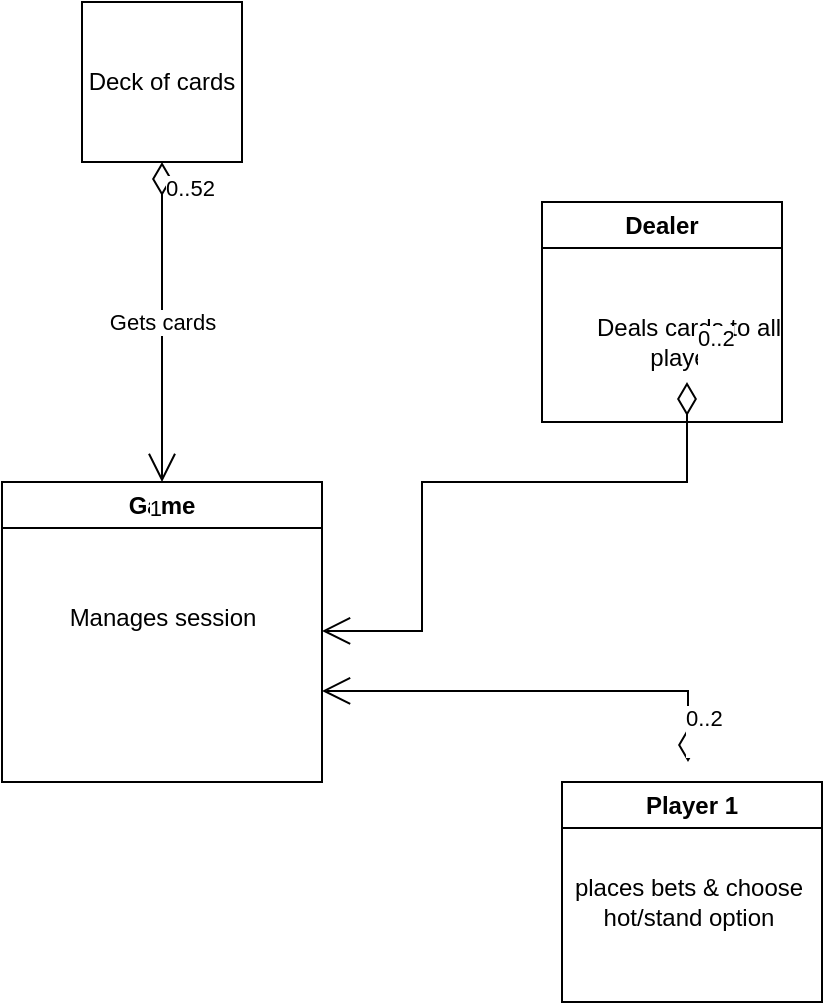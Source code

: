 <mxfile version="21.7.5" type="github">
  <diagram name="Page-1" id="7HI9P-2HQaYLeCnRzT-y">
    <mxGraphModel dx="1854" dy="620" grid="1" gridSize="10" guides="1" tooltips="1" connect="1" arrows="1" fold="1" page="1" pageScale="1" pageWidth="850" pageHeight="1100" math="0" shadow="0">
      <root>
        <mxCell id="0" />
        <mxCell id="1" parent="0" />
        <mxCell id="q1-szOMvnke4BaBS3-Xf-1" value="Player 1" style="swimlane;whiteSpace=wrap;html=1;" vertex="1" parent="1">
          <mxGeometry x="180" y="470" width="130" height="110" as="geometry" />
        </mxCell>
        <mxCell id="q1-szOMvnke4BaBS3-Xf-19" value="places bets &amp;amp; choose &lt;br&gt;&lt;div&gt;hot/stand option&lt;/div&gt;" style="text;html=1;align=center;verticalAlign=middle;resizable=0;points=[];autosize=1;strokeColor=none;fillColor=none;" vertex="1" parent="q1-szOMvnke4BaBS3-Xf-1">
          <mxGeometry x="-7.5" y="40" width="140" height="40" as="geometry" />
        </mxCell>
        <mxCell id="q1-szOMvnke4BaBS3-Xf-2" value="Dealer" style="swimlane;whiteSpace=wrap;html=1;" vertex="1" parent="1">
          <mxGeometry x="170" y="180" width="120" height="110" as="geometry" />
        </mxCell>
        <mxCell id="q1-szOMvnke4BaBS3-Xf-18" value="&lt;div&gt;Deals cards to all&lt;/div&gt;&lt;div&gt;players&lt;/div&gt;" style="text;html=1;align=center;verticalAlign=middle;resizable=0;points=[];autosize=1;strokeColor=none;fillColor=none;" vertex="1" parent="q1-szOMvnke4BaBS3-Xf-2">
          <mxGeometry x="12.5" y="50" width="120" height="40" as="geometry" />
        </mxCell>
        <mxCell id="q1-szOMvnke4BaBS3-Xf-21" value="&lt;div&gt;Deck of cards&lt;/div&gt;" style="whiteSpace=wrap;html=1;aspect=fixed;" vertex="1" parent="1">
          <mxGeometry x="-60" y="80" width="80" height="80" as="geometry" />
        </mxCell>
        <mxCell id="q1-szOMvnke4BaBS3-Xf-23" value="Game" style="swimlane;whiteSpace=wrap;html=1;startSize=23;" vertex="1" parent="1">
          <mxGeometry x="-100" y="320" width="160" height="150" as="geometry" />
        </mxCell>
        <mxCell id="q1-szOMvnke4BaBS3-Xf-24" value="&lt;div&gt;Manages session&lt;/div&gt;&lt;div&gt;&lt;br&gt;&lt;/div&gt;" style="text;html=1;align=center;verticalAlign=middle;resizable=0;points=[];autosize=1;strokeColor=none;fillColor=none;" vertex="1" parent="q1-szOMvnke4BaBS3-Xf-23">
          <mxGeometry x="20" y="55" width="120" height="40" as="geometry" />
        </mxCell>
        <mxCell id="q1-szOMvnke4BaBS3-Xf-26" value="Gets cards" style="endArrow=open;html=1;endSize=12;startArrow=diamondThin;startSize=14;startFill=0;edgeStyle=orthogonalEdgeStyle;rounded=0;exitX=0.5;exitY=1;exitDx=0;exitDy=0;entryX=0.5;entryY=0;entryDx=0;entryDy=0;" edge="1" parent="1" source="q1-szOMvnke4BaBS3-Xf-21" target="q1-szOMvnke4BaBS3-Xf-23">
          <mxGeometry relative="1" as="geometry">
            <mxPoint x="-110" y="170" as="sourcePoint" />
            <mxPoint x="-20" y="250" as="targetPoint" />
          </mxGeometry>
        </mxCell>
        <mxCell id="q1-szOMvnke4BaBS3-Xf-27" value="&lt;div&gt;0..52&lt;/div&gt;" style="edgeLabel;resizable=0;html=1;align=left;verticalAlign=top;" connectable="0" vertex="1" parent="q1-szOMvnke4BaBS3-Xf-26">
          <mxGeometry x="-1" relative="1" as="geometry" />
        </mxCell>
        <mxCell id="q1-szOMvnke4BaBS3-Xf-28" value="1" style="edgeLabel;resizable=0;html=1;align=right;verticalAlign=top;" connectable="0" vertex="1" parent="q1-szOMvnke4BaBS3-Xf-26">
          <mxGeometry x="1" relative="1" as="geometry" />
        </mxCell>
        <mxCell id="q1-szOMvnke4BaBS3-Xf-33" value="&lt;div&gt;0..2&lt;/div&gt;&lt;div&gt;&lt;br&gt;&lt;/div&gt;" style="endArrow=open;html=1;endSize=12;startArrow=diamondThin;startSize=14;startFill=0;edgeStyle=orthogonalEdgeStyle;align=left;verticalAlign=bottom;rounded=0;" edge="1" parent="1" source="q1-szOMvnke4BaBS3-Xf-18">
          <mxGeometry x="-1" y="3" relative="1" as="geometry">
            <mxPoint x="200" y="394.47" as="sourcePoint" />
            <mxPoint x="60" y="394.47" as="targetPoint" />
            <Array as="points">
              <mxPoint x="110" y="320" />
              <mxPoint x="110" y="395" />
            </Array>
          </mxGeometry>
        </mxCell>
        <mxCell id="q1-szOMvnke4BaBS3-Xf-39" value="&lt;div&gt;0..2&lt;/div&gt;&lt;div&gt;&lt;br&gt;&lt;/div&gt;" style="endArrow=open;html=1;endSize=12;startArrow=diamondThin;startSize=14;startFill=0;edgeStyle=orthogonalEdgeStyle;align=left;verticalAlign=bottom;rounded=0;" edge="1" parent="1">
          <mxGeometry x="-1" y="3" relative="1" as="geometry">
            <mxPoint x="243" y="460" as="sourcePoint" />
            <mxPoint x="60" y="424.47" as="targetPoint" />
            <Array as="points">
              <mxPoint x="243" y="424" />
            </Array>
            <mxPoint as="offset" />
          </mxGeometry>
        </mxCell>
      </root>
    </mxGraphModel>
  </diagram>
</mxfile>

